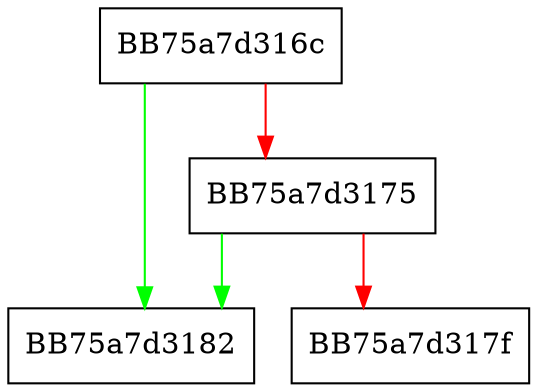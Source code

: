 digraph IsEmpty {
  node [shape="box"];
  graph [splines=ortho];
  BB75a7d316c -> BB75a7d3182 [color="green"];
  BB75a7d316c -> BB75a7d3175 [color="red"];
  BB75a7d3175 -> BB75a7d3182 [color="green"];
  BB75a7d3175 -> BB75a7d317f [color="red"];
}